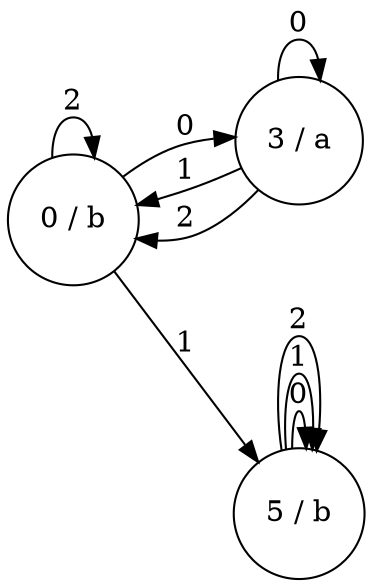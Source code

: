 digraph MooreAutomaton {
    rankdir=LR;
    node [shape=circle];
    0 [label="0 / b"];
    3 [label="3 / a"];
    5 [label="5 / b"];
    0 -> 3 [label="0"];
    0 -> 5 [label="1"];
    0 -> 0 [label="2"];
    3 -> 3 [label="0"];
    3 -> 0 [label="1"];
    3 -> 0 [label="2"];
    5 -> 5 [label="0"];
    5 -> 5 [label="1"];
    5 -> 5 [label="2"];
}
